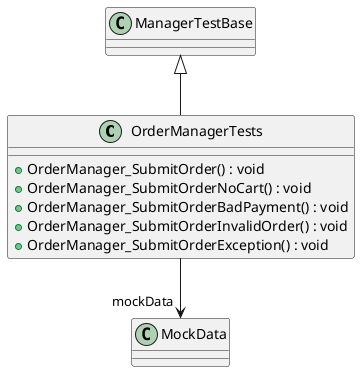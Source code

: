 @startuml
class OrderManagerTests {
    + OrderManager_SubmitOrder() : void
    + OrderManager_SubmitOrderNoCart() : void
    + OrderManager_SubmitOrderBadPayment() : void
    + OrderManager_SubmitOrderInvalidOrder() : void
    + OrderManager_SubmitOrderException() : void
}
ManagerTestBase <|-- OrderManagerTests
OrderManagerTests --> "mockData" MockData
@enduml
